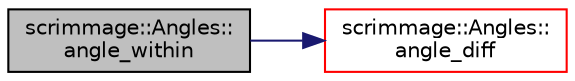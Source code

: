 digraph "scrimmage::Angles::angle_within"
{
 // LATEX_PDF_SIZE
  edge [fontname="Helvetica",fontsize="10",labelfontname="Helvetica",labelfontsize="10"];
  node [fontname="Helvetica",fontsize="10",shape=record];
  rankdir="LR";
  Node1 [label="scrimmage::Angles::\langle_within",height=0.2,width=0.4,color="black", fillcolor="grey75", style="filled", fontcolor="black",tooltip="returns whether ang is within the wedge between ang1 and ang2 where the wedge is less than 180 degree..."];
  Node1 -> Node2 [color="midnightblue",fontsize="10",style="solid",fontname="Helvetica"];
  Node2 [label="scrimmage::Angles::\langle_diff",height=0.2,width=0.4,color="red", fillcolor="white", style="filled",URL="$classscrimmage_1_1Angles.html#a8cc30e32acb87171ca644027a55cdb12",tooltip="shortest angle from ang2 to ang1"];
}

